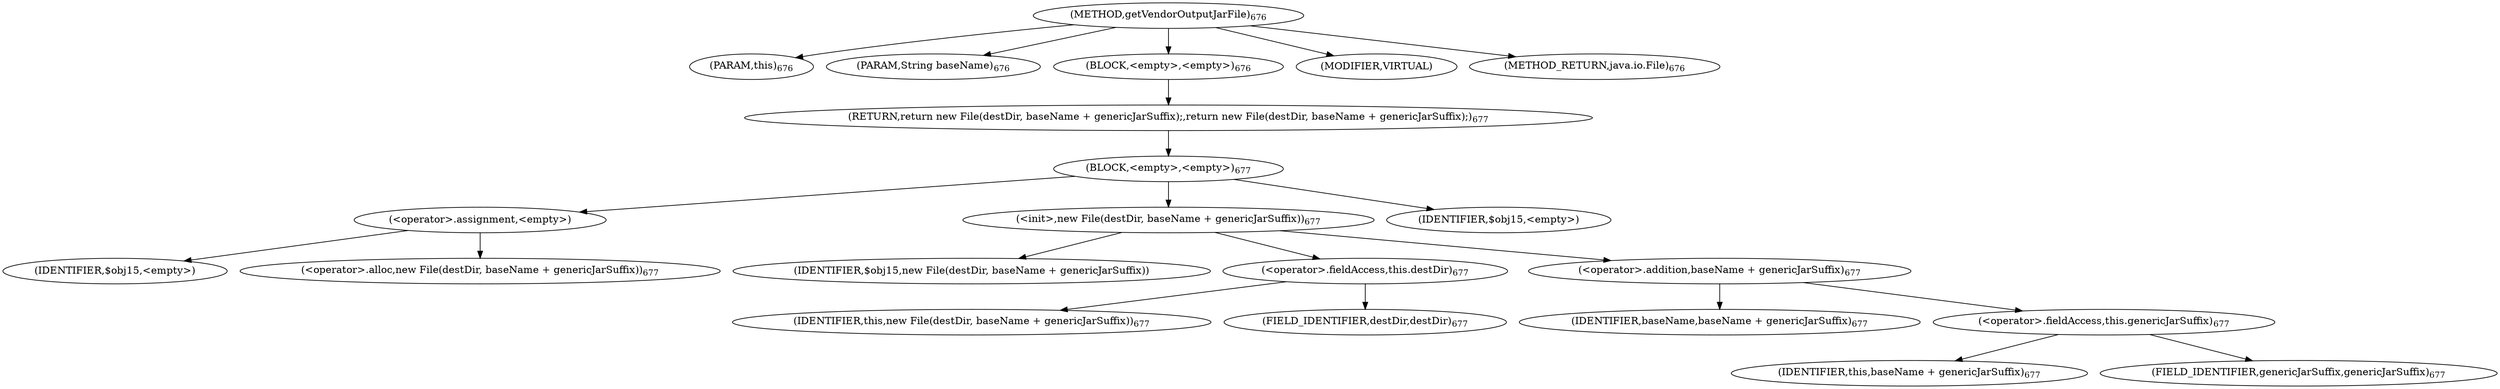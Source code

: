 digraph "getVendorOutputJarFile" {  
"1451" [label = <(METHOD,getVendorOutputJarFile)<SUB>676</SUB>> ]
"1452" [label = <(PARAM,this)<SUB>676</SUB>> ]
"1453" [label = <(PARAM,String baseName)<SUB>676</SUB>> ]
"1454" [label = <(BLOCK,&lt;empty&gt;,&lt;empty&gt;)<SUB>676</SUB>> ]
"1455" [label = <(RETURN,return new File(destDir, baseName + genericJarSuffix);,return new File(destDir, baseName + genericJarSuffix);)<SUB>677</SUB>> ]
"1456" [label = <(BLOCK,&lt;empty&gt;,&lt;empty&gt;)<SUB>677</SUB>> ]
"1457" [label = <(&lt;operator&gt;.assignment,&lt;empty&gt;)> ]
"1458" [label = <(IDENTIFIER,$obj15,&lt;empty&gt;)> ]
"1459" [label = <(&lt;operator&gt;.alloc,new File(destDir, baseName + genericJarSuffix))<SUB>677</SUB>> ]
"1460" [label = <(&lt;init&gt;,new File(destDir, baseName + genericJarSuffix))<SUB>677</SUB>> ]
"1461" [label = <(IDENTIFIER,$obj15,new File(destDir, baseName + genericJarSuffix))> ]
"1462" [label = <(&lt;operator&gt;.fieldAccess,this.destDir)<SUB>677</SUB>> ]
"1463" [label = <(IDENTIFIER,this,new File(destDir, baseName + genericJarSuffix))<SUB>677</SUB>> ]
"1464" [label = <(FIELD_IDENTIFIER,destDir,destDir)<SUB>677</SUB>> ]
"1465" [label = <(&lt;operator&gt;.addition,baseName + genericJarSuffix)<SUB>677</SUB>> ]
"1466" [label = <(IDENTIFIER,baseName,baseName + genericJarSuffix)<SUB>677</SUB>> ]
"1467" [label = <(&lt;operator&gt;.fieldAccess,this.genericJarSuffix)<SUB>677</SUB>> ]
"1468" [label = <(IDENTIFIER,this,baseName + genericJarSuffix)<SUB>677</SUB>> ]
"1469" [label = <(FIELD_IDENTIFIER,genericJarSuffix,genericJarSuffix)<SUB>677</SUB>> ]
"1470" [label = <(IDENTIFIER,$obj15,&lt;empty&gt;)> ]
"1471" [label = <(MODIFIER,VIRTUAL)> ]
"1472" [label = <(METHOD_RETURN,java.io.File)<SUB>676</SUB>> ]
  "1451" -> "1452" 
  "1451" -> "1453" 
  "1451" -> "1454" 
  "1451" -> "1471" 
  "1451" -> "1472" 
  "1454" -> "1455" 
  "1455" -> "1456" 
  "1456" -> "1457" 
  "1456" -> "1460" 
  "1456" -> "1470" 
  "1457" -> "1458" 
  "1457" -> "1459" 
  "1460" -> "1461" 
  "1460" -> "1462" 
  "1460" -> "1465" 
  "1462" -> "1463" 
  "1462" -> "1464" 
  "1465" -> "1466" 
  "1465" -> "1467" 
  "1467" -> "1468" 
  "1467" -> "1469" 
}
